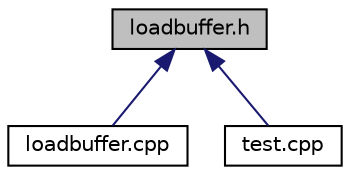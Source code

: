 digraph "loadbuffer.h"
{
  edge [fontname="Helvetica",fontsize="10",labelfontname="Helvetica",labelfontsize="10"];
  node [fontname="Helvetica",fontsize="10",shape=record];
  Node5 [label="loadbuffer.h",height=0.2,width=0.4,color="black", fillcolor="grey75", style="filled", fontcolor="black"];
  Node5 -> Node6 [dir="back",color="midnightblue",fontsize="10",style="solid",fontname="Helvetica"];
  Node6 [label="loadbuffer.cpp",height=0.2,width=0.4,color="black", fillcolor="white", style="filled",URL="$loadbuffer_8cpp.html"];
  Node5 -> Node7 [dir="back",color="midnightblue",fontsize="10",style="solid",fontname="Helvetica"];
  Node7 [label="test.cpp",height=0.2,width=0.4,color="black", fillcolor="white", style="filled",URL="$test_8cpp.html"];
}
